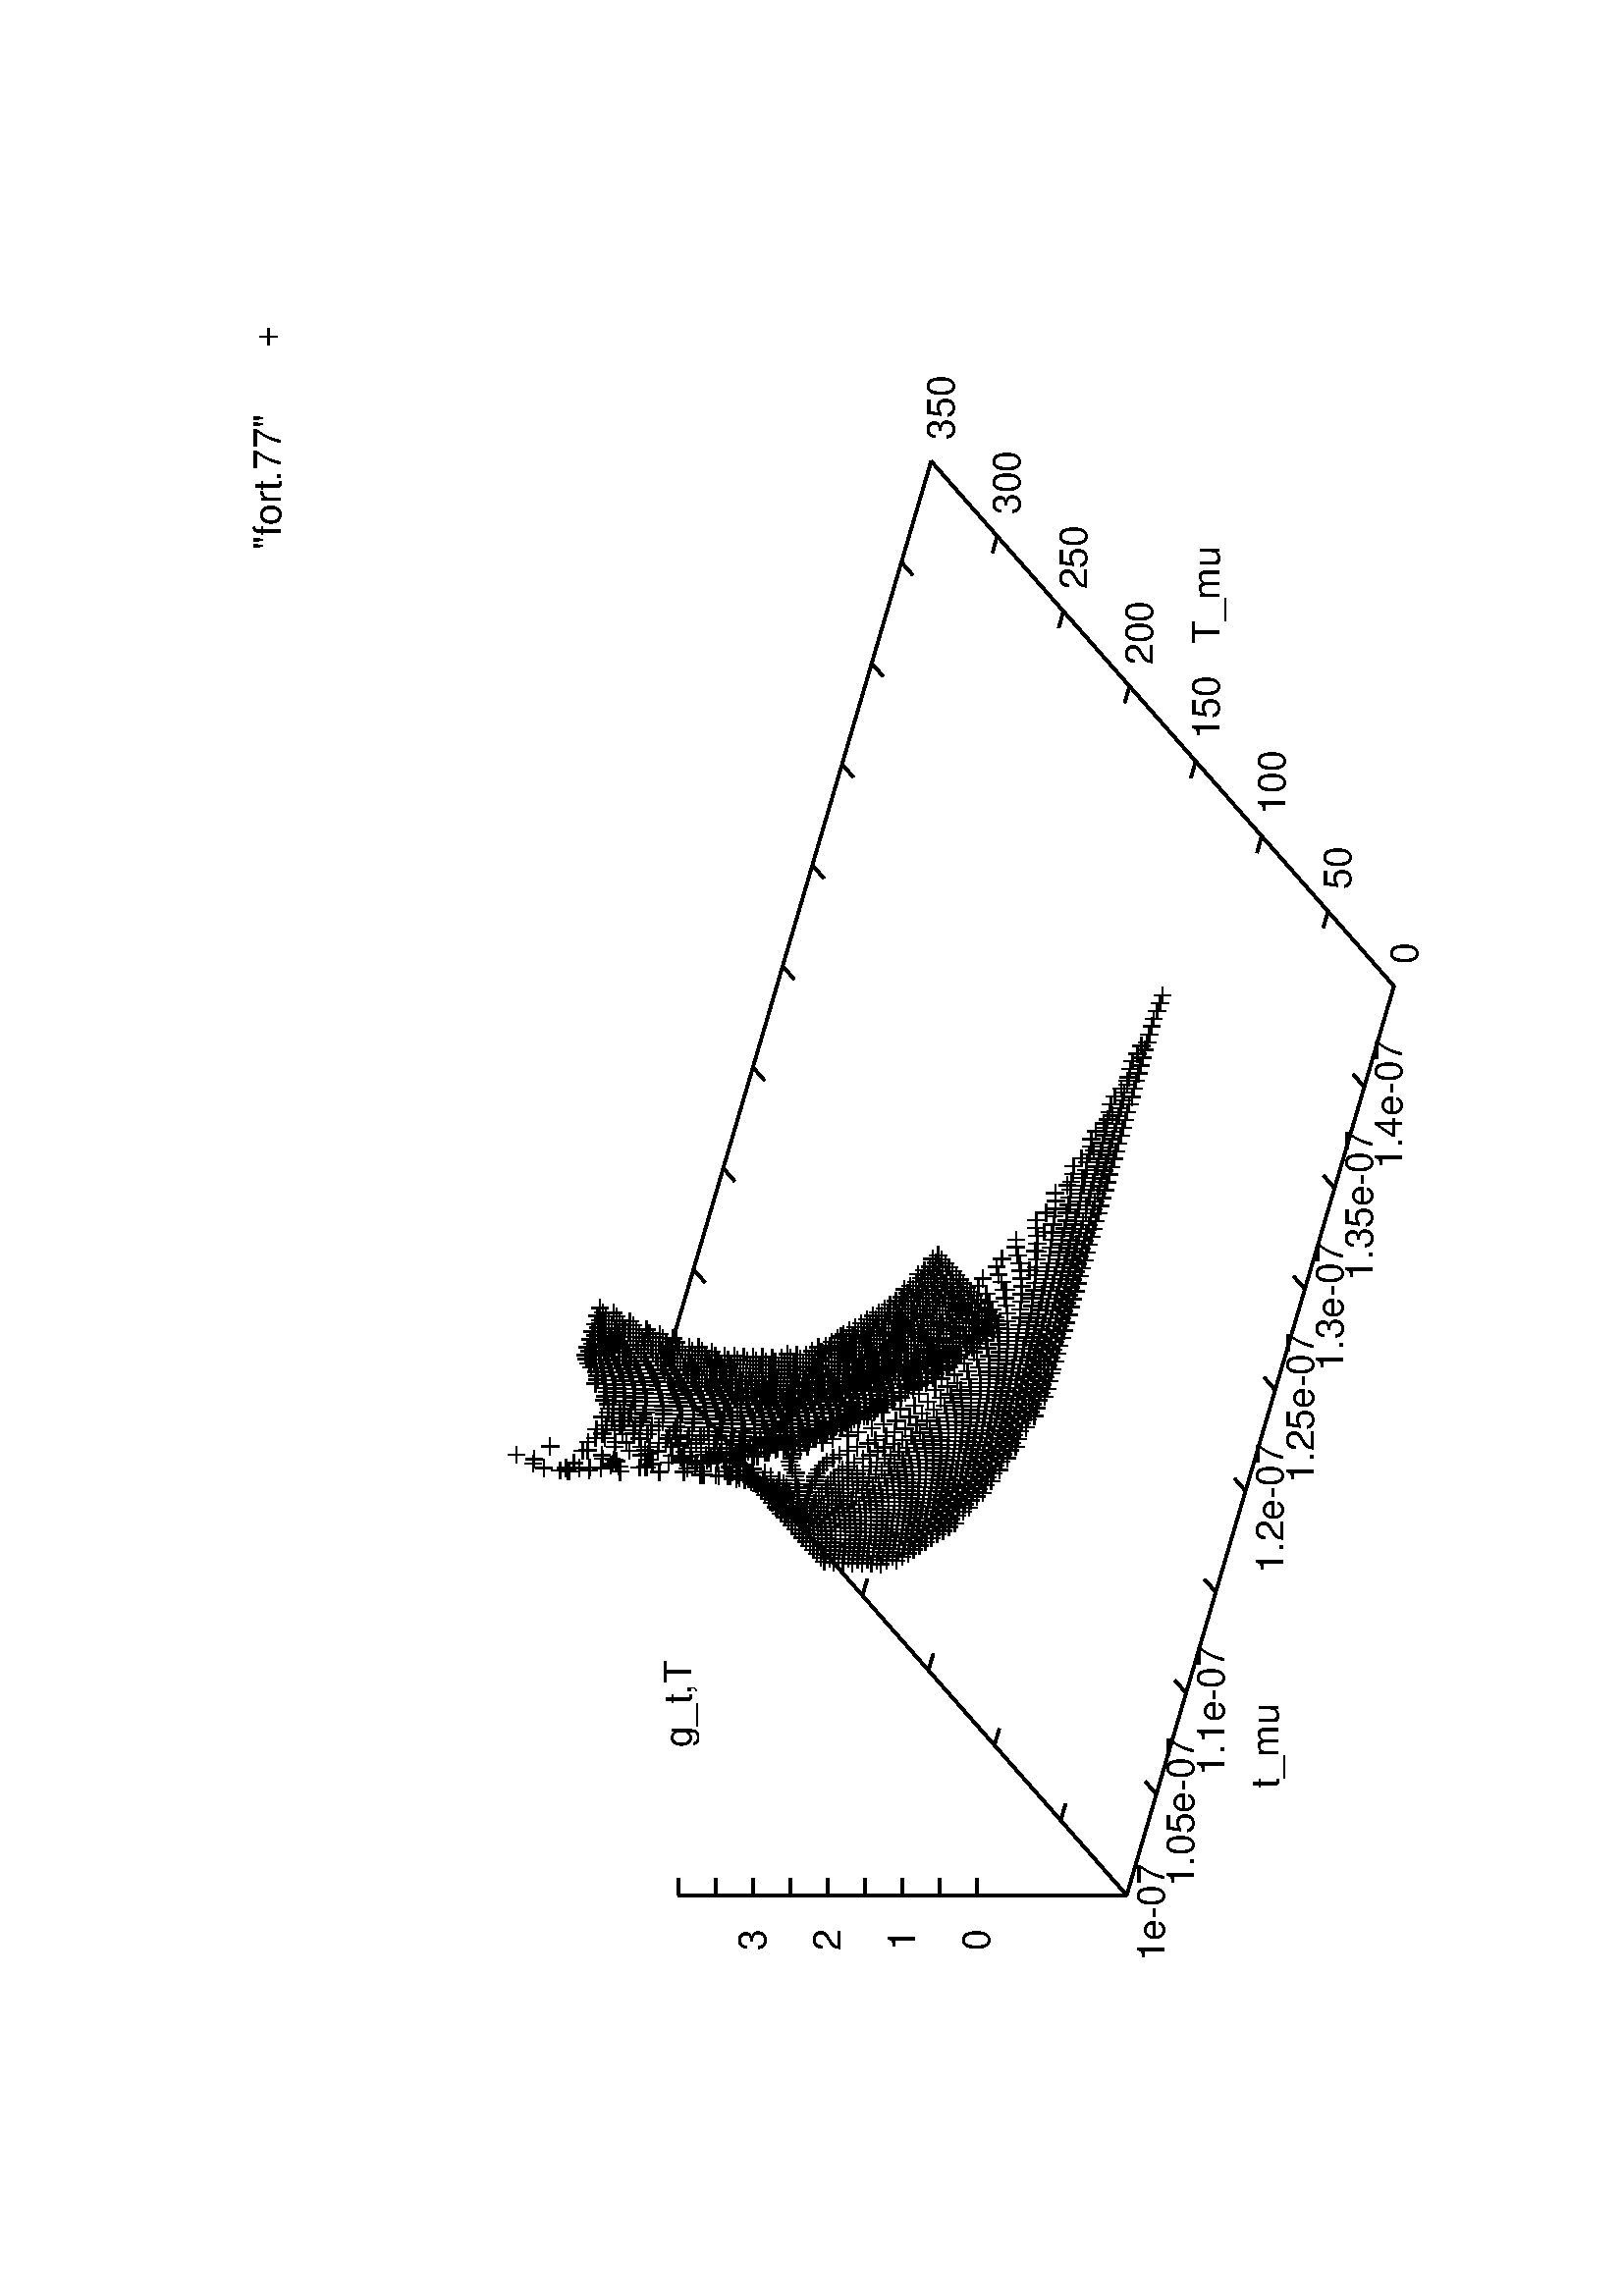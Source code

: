 %!PS-Adobe-2.0
%%DocumentFonts: (atend)
%%BoundingBox: 50 50 554 770
%%Orientation: Landscape
%%Pages: (atend)
%%EndComments
/gnudict 256 dict def
gnudict begin
/Color false def
/Solid false def
/gnulinewidth 5.000 def
/userlinewidth gnulinewidth def
/vshift -46 def
/dl {10 mul} def
/hpt_ 31.5 def
/vpt_ 31.5 def
/hpt hpt_ def
/vpt vpt_ def
/M {moveto} bind def
/L {lineto} bind def
/R {rmoveto} bind def
/V {rlineto} bind def
/vpt2 vpt 2 mul def
/hpt2 hpt 2 mul def
/Lshow { currentpoint stroke M
  0 vshift R show } def
/Rshow { currentpoint stroke M
  dup stringwidth pop neg vshift R show } def
/Cshow { currentpoint stroke M
  dup stringwidth pop -2 div vshift R show } def
/UP { dup vpt_ mul /vpt exch def hpt_ mul /hpt exch def
  /hpt2 hpt 2 mul def /vpt2 vpt 2 mul def } def
/DL { Color {setrgbcolor Solid {pop []} if 0 setdash }
 {pop pop pop Solid {pop []} if 0 setdash} ifelse } def
/BL { stroke userlinewidth 2 mul setlinewidth } def
/AL { stroke userlinewidth 2 div setlinewidth } def
/UL { dup gnulinewidth mul /userlinewidth exch def
      10 mul /udl exch def } def
/PL { stroke userlinewidth setlinewidth } def
/LTb { BL [] 0 0 0 DL } def
/LTa { AL [1 udl mul 2 udl mul] 0 setdash 0 0 0 setrgbcolor } def
/LT0 { PL [] 1 0 0 DL } def
/LT1 { PL [4 dl 2 dl] 0 1 0 DL } def
/LT2 { PL [2 dl 3 dl] 0 0 1 DL } def
/LT3 { PL [1 dl 1.5 dl] 1 0 1 DL } def
/LT4 { PL [5 dl 2 dl 1 dl 2 dl] 0 1 1 DL } def
/LT5 { PL [4 dl 3 dl 1 dl 3 dl] 1 1 0 DL } def
/LT6 { PL [2 dl 2 dl 2 dl 4 dl] 0 0 0 DL } def
/LT7 { PL [2 dl 2 dl 2 dl 2 dl 2 dl 4 dl] 1 0.3 0 DL } def
/LT8 { PL [2 dl 2 dl 2 dl 2 dl 2 dl 2 dl 2 dl 4 dl] 0.5 0.5 0.5 DL } def
/Pnt { stroke [] 0 setdash
   gsave 1 setlinecap M 0 0 V stroke grestore } def
/Dia { stroke [] 0 setdash 2 copy vpt add M
  hpt neg vpt neg V hpt vpt neg V
  hpt vpt V hpt neg vpt V closepath stroke
  Pnt } def
/Pls { stroke [] 0 setdash vpt sub M 0 vpt2 V
  currentpoint stroke M
  hpt neg vpt neg R hpt2 0 V stroke
  } def
/Box { stroke [] 0 setdash 2 copy exch hpt sub exch vpt add M
  0 vpt2 neg V hpt2 0 V 0 vpt2 V
  hpt2 neg 0 V closepath stroke
  Pnt } def
/Crs { stroke [] 0 setdash exch hpt sub exch vpt add M
  hpt2 vpt2 neg V currentpoint stroke M
  hpt2 neg 0 R hpt2 vpt2 V stroke } def
/TriU { stroke [] 0 setdash 2 copy vpt 1.12 mul add M
  hpt neg vpt -1.62 mul V
  hpt 2 mul 0 V
  hpt neg vpt 1.62 mul V closepath stroke
  Pnt  } def
/Star { 2 copy Pls Crs } def
/BoxF { stroke [] 0 setdash exch hpt sub exch vpt add M
  0 vpt2 neg V  hpt2 0 V  0 vpt2 V
  hpt2 neg 0 V  closepath fill } def
/TriUF { stroke [] 0 setdash vpt 1.12 mul add M
  hpt neg vpt -1.62 mul V
  hpt 2 mul 0 V
  hpt neg vpt 1.62 mul V closepath fill } def
/TriD { stroke [] 0 setdash 2 copy vpt 1.12 mul sub M
  hpt neg vpt 1.62 mul V
  hpt 2 mul 0 V
  hpt neg vpt -1.62 mul V closepath stroke
  Pnt  } def
/TriDF { stroke [] 0 setdash vpt 1.12 mul sub M
  hpt neg vpt 1.62 mul V
  hpt 2 mul 0 V
  hpt neg vpt -1.62 mul V closepath fill} def
/DiaF { stroke [] 0 setdash vpt add M
  hpt neg vpt neg V hpt vpt neg V
  hpt vpt V hpt neg vpt V closepath fill } def
/Pent { stroke [] 0 setdash 2 copy gsave
  translate 0 hpt M 4 {72 rotate 0 hpt L} repeat
  closepath stroke grestore Pnt } def
/PentF { stroke [] 0 setdash gsave
  translate 0 hpt M 4 {72 rotate 0 hpt L} repeat
  closepath fill grestore } def
/Circle { stroke [] 0 setdash 2 copy
  hpt 0 360 arc stroke Pnt } def
/CircleF { stroke [] 0 setdash hpt 0 360 arc fill } def
/C0 { BL [] 0 setdash 2 copy moveto vpt 90 450  arc } bind def
/C1 { BL [] 0 setdash 2 copy        moveto
       2 copy  vpt 0 90 arc closepath fill
               vpt 0 360 arc closepath } bind def
/C2 { BL [] 0 setdash 2 copy moveto
       2 copy  vpt 90 180 arc closepath fill
               vpt 0 360 arc closepath } bind def
/C3 { BL [] 0 setdash 2 copy moveto
       2 copy  vpt 0 180 arc closepath fill
               vpt 0 360 arc closepath } bind def
/C4 { BL [] 0 setdash 2 copy moveto
       2 copy  vpt 180 270 arc closepath fill
               vpt 0 360 arc closepath } bind def
/C5 { BL [] 0 setdash 2 copy moveto
       2 copy  vpt 0 90 arc
       2 copy moveto
       2 copy  vpt 180 270 arc closepath fill
               vpt 0 360 arc } bind def
/C6 { BL [] 0 setdash 2 copy moveto
      2 copy  vpt 90 270 arc closepath fill
              vpt 0 360 arc closepath } bind def
/C7 { BL [] 0 setdash 2 copy moveto
      2 copy  vpt 0 270 arc closepath fill
              vpt 0 360 arc closepath } bind def
/C8 { BL [] 0 setdash 2 copy moveto
      2 copy vpt 270 360 arc closepath fill
              vpt 0 360 arc closepath } bind def
/C9 { BL [] 0 setdash 2 copy moveto
      2 copy  vpt 270 450 arc closepath fill
              vpt 0 360 arc closepath } bind def
/C10 { BL [] 0 setdash 2 copy 2 copy moveto vpt 270 360 arc closepath fill
       2 copy moveto
       2 copy vpt 90 180 arc closepath fill
               vpt 0 360 arc closepath } bind def
/C11 { BL [] 0 setdash 2 copy moveto
       2 copy  vpt 0 180 arc closepath fill
       2 copy moveto
       2 copy  vpt 270 360 arc closepath fill
               vpt 0 360 arc closepath } bind def
/C12 { BL [] 0 setdash 2 copy moveto
       2 copy  vpt 180 360 arc closepath fill
               vpt 0 360 arc closepath } bind def
/C13 { BL [] 0 setdash  2 copy moveto
       2 copy  vpt 0 90 arc closepath fill
       2 copy moveto
       2 copy  vpt 180 360 arc closepath fill
               vpt 0 360 arc closepath } bind def
/C14 { BL [] 0 setdash 2 copy moveto
       2 copy  vpt 90 360 arc closepath fill
               vpt 0 360 arc } bind def
/C15 { BL [] 0 setdash 2 copy vpt 0 360 arc closepath fill
               vpt 0 360 arc closepath } bind def
/Rec   { newpath 4 2 roll moveto 1 index 0 rlineto 0 exch rlineto
       neg 0 rlineto closepath } bind def
/Square { dup Rec } bind def
/Bsquare { vpt sub exch vpt sub exch vpt2 Square } bind def
/S0 { BL [] 0 setdash 2 copy moveto 0 vpt rlineto BL Bsquare } bind def
/S1 { BL [] 0 setdash 2 copy vpt Square fill Bsquare } bind def
/S2 { BL [] 0 setdash 2 copy exch vpt sub exch vpt Square fill Bsquare } bind def
/S3 { BL [] 0 setdash 2 copy exch vpt sub exch vpt2 vpt Rec fill Bsquare } bind def
/S4 { BL [] 0 setdash 2 copy exch vpt sub exch vpt sub vpt Square fill Bsquare } bind def
/S5 { BL [] 0 setdash 2 copy 2 copy vpt Square fill
       exch vpt sub exch vpt sub vpt Square fill Bsquare } bind def
/S6 { BL [] 0 setdash 2 copy exch vpt sub exch vpt sub vpt vpt2 Rec fill Bsquare } bind def
/S7 { BL [] 0 setdash 2 copy exch vpt sub exch vpt sub vpt vpt2 Rec fill
       2 copy vpt Square fill
       Bsquare } bind def
/S8 { BL [] 0 setdash 2 copy vpt sub vpt Square fill Bsquare } bind def
/S9 { BL [] 0 setdash 2 copy vpt sub vpt vpt2 Rec fill Bsquare } bind def
/S10 { BL [] 0 setdash 2 copy vpt sub vpt Square fill 2 copy exch vpt sub exch vpt Square fill
       Bsquare } bind def
/S11 { BL [] 0 setdash 2 copy vpt sub vpt Square fill 2 copy exch vpt sub exch vpt2 vpt Rec fill
       Bsquare } bind def
/S12 { BL [] 0 setdash 2 copy exch vpt sub exch vpt sub vpt2 vpt Rec fill Bsquare } bind def
/S13 { BL [] 0 setdash 2 copy exch vpt sub exch vpt sub vpt2 vpt Rec fill
       2 copy vpt Square fill Bsquare } bind def
/S14 { BL [] 0 setdash 2 copy exch vpt sub exch vpt sub vpt2 vpt Rec fill
       2 copy exch vpt sub exch vpt Square fill Bsquare } bind def
/S15 { BL [] 0 setdash 2 copy Bsquare fill Bsquare } bind def
/D0 { gsave translate 45 rotate 0 0 S0 stroke grestore } bind def
/D1 { gsave translate 45 rotate 0 0 S1 stroke grestore } bind def
/D2 { gsave translate 45 rotate 0 0 S2 stroke grestore } bind def
/D3 { gsave translate 45 rotate 0 0 S3 stroke grestore } bind def
/D4 { gsave translate 45 rotate 0 0 S4 stroke grestore } bind def
/D5 { gsave translate 45 rotate 0 0 S5 stroke grestore } bind def
/D6 { gsave translate 45 rotate 0 0 S6 stroke grestore } bind def
/D7 { gsave translate 45 rotate 0 0 S7 stroke grestore } bind def
/D8 { gsave translate 45 rotate 0 0 S8 stroke grestore } bind def
/D9 { gsave translate 45 rotate 0 0 S9 stroke grestore } bind def
/D10 { gsave translate 45 rotate 0 0 S10 stroke grestore } bind def
/D11 { gsave translate 45 rotate 0 0 S11 stroke grestore } bind def
/D12 { gsave translate 45 rotate 0 0 S12 stroke grestore } bind def
/D13 { gsave translate 45 rotate 0 0 S13 stroke grestore } bind def
/D14 { gsave translate 45 rotate 0 0 S14 stroke grestore } bind def
/D15 { gsave translate 45 rotate 0 0 S15 stroke grestore } bind def
/DiaE { stroke [] 0 setdash vpt add M
  hpt neg vpt neg V hpt vpt neg V
  hpt vpt V hpt neg vpt V closepath stroke } def
/BoxE { stroke [] 0 setdash exch hpt sub exch vpt add M
  0 vpt2 neg V hpt2 0 V 0 vpt2 V
  hpt2 neg 0 V closepath stroke } def
/TriUE { stroke [] 0 setdash vpt 1.12 mul add M
  hpt neg vpt -1.62 mul V
  hpt 2 mul 0 V
  hpt neg vpt 1.62 mul V closepath stroke } def
/TriDE { stroke [] 0 setdash vpt 1.12 mul sub M
  hpt neg vpt 1.62 mul V
  hpt 2 mul 0 V
  hpt neg vpt -1.62 mul V closepath stroke } def
/PentE { stroke [] 0 setdash gsave
  translate 0 hpt M 4 {72 rotate 0 hpt L} repeat
  closepath stroke grestore } def
/CircE { stroke [] 0 setdash 
  hpt 0 360 arc stroke } def
/Opaque { gsave closepath 1 setgray fill grestore 0 setgray closepath } def
/DiaW { stroke [] 0 setdash vpt add M
  hpt neg vpt neg V hpt vpt neg V
  hpt vpt V hpt neg vpt V Opaque stroke } def
/BoxW { stroke [] 0 setdash exch hpt sub exch vpt add M
  0 vpt2 neg V hpt2 0 V 0 vpt2 V
  hpt2 neg 0 V Opaque stroke } def
/TriUW { stroke [] 0 setdash vpt 1.12 mul add M
  hpt neg vpt -1.62 mul V
  hpt 2 mul 0 V
  hpt neg vpt 1.62 mul V Opaque stroke } def
/TriDW { stroke [] 0 setdash vpt 1.12 mul sub M
  hpt neg vpt 1.62 mul V
  hpt 2 mul 0 V
  hpt neg vpt -1.62 mul V Opaque stroke } def
/PentW { stroke [] 0 setdash gsave
  translate 0 hpt M 4 {72 rotate 0 hpt L} repeat
  Opaque stroke grestore } def
/CircW { stroke [] 0 setdash 
  hpt 0 360 arc Opaque stroke } def
/BoxFill { gsave Rec 1 setgray fill grestore } def
end
%%EndProlog
%%Page: 1 1
gnudict begin
gsave
50 50 translate
0.100 0.100 scale
90 rotate
0 -5040 translate
0 setgray
newpath
(Helvetica) findfont 140 scalefont setfont
1.000 UL
LTb
1.000 UP
1.000 UL
LT0
6402 4556 M
("fort.77") Rshow
6685 4556 Pls
2798 1709 Pls
2827 1701 Pls
2856 1693 Pls
2884 1685 Pls
2898 1681 Pls
2927 1672 Pls
2956 1664 Pls
2984 1656 Pls
3013 1647 Pls
3041 1639 Pls
3070 1631 Pls
3098 1622 Pls
3127 1614 Pls
3156 1606 Pls
3184 1597 Pls
3213 1589 Pls
3241 1580 Pls
3270 1572 Pls
3298 1564 Pls
3327 1556 Pls
3356 1547 Pls
3384 1539 Pls
3413 1531 Pls
3441 1522 Pls
3470 1514 Pls
3498 1506 Pls
3527 1497 Pls
3556 1489 Pls
3584 1481 Pls
3613 1473 Pls
3641 1464 Pls
3670 1456 Pls
3698 1448 Pls
3727 1440 Pls
3756 1431 Pls
3784 1423 Pls
3813 1415 Pls
3841 1407 Pls
3870 1399 Pls
3898 1390 Pls
3927 1382 Pls
3956 1374 Pls
3984 1366 Pls
4013 1358 Pls
4041 1350 Pls
4070 1342 Pls
4098 1334 Pls
4127 1326 Pls
4156 1318 Pls
4184 1310 Pls
4213 1298 Pls
4241 1287 Pls
4270 1277 Pls
2728 1748 Pls
2756 1740 Pls
2785 1731 Pls
2813 1723 Pls
2842 1716 Pls
2870 1708 Pls
2899 1699 Pls
2913 1695 Pls
2942 1687 Pls
2970 1679 Pls
2999 1670 Pls
3028 1662 Pls
3056 1654 Pls
3085 1646 Pls
3113 1638 Pls
3142 1629 Pls
3170 1621 Pls
3199 1613 Pls
3228 1605 Pls
3256 1597 Pls
3285 1589 Pls
3313 1580 Pls
3342 1572 Pls
3370 1564 Pls
3399 1556 Pls
3428 1548 Pls
3456 1540 Pls
3485 1532 Pls
3513 1525 Pls
3542 1516 Pls
3570 1509 Pls
3599 1500 Pls
3628 1492 Pls
3656 1485 Pls
3685 1476 Pls
3713 1470 Pls
3742 1461 Pls
3770 1454 Pls
3799 1447 Pls
3828 1438 Pls
3856 1430 Pls
3885 1424 Pls
3913 1418 Pls
3942 1408 Pls
3970 1401 Pls
3999 1396 Pls
4028 1387 Pls
4056 1370 Pls
4085 1355 Pls
2685 1778 Pls
2714 1770 Pls
2742 1762 Pls
2771 1754 Pls
2800 1747 Pls
2828 1738 Pls
2857 1731 Pls
2885 1723 Pls
2914 1714 Pls
2928 1710 Pls
2957 1702 Pls
2985 1694 Pls
3014 1686 Pls
3042 1678 Pls
3071 1670 Pls
3100 1662 Pls
3128 1654 Pls
3157 1646 Pls
3185 1638 Pls
3214 1631 Pls
3242 1623 Pls
3271 1615 Pls
3300 1607 Pls
3328 1600 Pls
3357 1592 Pls
3385 1583 Pls
3414 1577 Pls
3442 1570 Pls
3471 1559 Pls
3500 1556 Pls
3528 1546 Pls
3557 1541 Pls
3585 1531 Pls
3614 1527 Pls
3642 1517 Pls
3671 1511 Pls
3700 1503 Pls
3728 1497 Pls
3757 1489 Pls
3785 1484 Pls
3814 1480 Pls
3842 1471 Pls
3871 1467 Pls
3900 1452 Pls
3928 1429 Pls
3957 1408 Pls
2614 1816 Pls
2643 1808 Pls
2672 1800 Pls
2700 1793 Pls
2729 1784 Pls
2757 1777 Pls
2786 1768 Pls
2814 1761 Pls
2843 1753 Pls
2872 1746 Pls
2900 1738 Pls
2929 1730 Pls
2943 1726 Pls
2972 1719 Pls
3000 1711 Pls
3029 1703 Pls
3057 1695 Pls
3086 1688 Pls
3114 1680 Pls
3143 1672 Pls
3172 1665 Pls
3200 1658 Pls
3229 1650 Pls
3257 1644 Pls
3286 1637 Pls
3315 1628 Pls
3343 1621 Pls
3372 1615 Pls
3400 1607 Pls
3429 1599 Pls
3457 1596 Pls
3486 1586 Pls
3515 1581 Pls
3543 1576 Pls
3572 1567 Pls
3600 1563 Pls
3629 1556 Pls
3657 1554 Pls
3686 1546 Pls
3715 1538 Pls
3743 1538 Pls
3772 1522 Pls
3800 1493 Pls
3829 1461 Pls
2572 1846 Pls
2601 1838 Pls
2629 1830 Pls
2658 1823 Pls
2687 1815 Pls
2715 1807 Pls
2744 1799 Pls
2772 1792 Pls
2801 1784 Pls
2829 1776 Pls
2858 1770 Pls
2887 1762 Pls
2915 1755 Pls
2944 1747 Pls
2958 1744 Pls
2987 1737 Pls
3015 1729 Pls
3044 1721 Pls
3072 1715 Pls
3101 1707 Pls
3129 1701 Pls
3158 1695 Pls
3187 1689 Pls
3215 1679 Pls
3244 1674 Pls
3272 1667 Pls
3301 1659 Pls
3329 1655 Pls
3358 1649 Pls
3387 1644 Pls
3415 1638 Pls
3444 1630 Pls
3472 1629 Pls
3501 1624 Pls
3529 1617 Pls
3558 1614 Pls
3587 1612 Pls
3615 1606 Pls
3644 1603 Pls
3672 1575 Pls
3701 1530 Pls
2530 1876 Pls
2559 1868 Pls
2587 1860 Pls
2616 1853 Pls
2644 1846 Pls
2673 1838 Pls
2701 1830 Pls
2730 1822 Pls
2759 1815 Pls
2787 1808 Pls
2816 1801 Pls
2844 1794 Pls
2873 1787 Pls
2901 1779 Pls
2930 1773 Pls
2959 1765 Pls
2973 1763 Pls
3001 1756 Pls
3030 1749 Pls
3059 1742 Pls
3087 1734 Pls
3116 1731 Pls
3144 1722 Pls
3173 1718 Pls
3201 1711 Pls
3230 1706 Pls
3259 1700 Pls
3287 1695 Pls
3316 1692 Pls
3344 1688 Pls
3373 1684 Pls
3401 1682 Pls
3430 1677 Pls
3459 1674 Pls
3487 1669 Pls
3516 1669 Pls
3544 1671 Pls
3573 1626 Pls
3601 1571 Pls
2488 1906 Pls
2516 1898 Pls
2545 1890 Pls
2573 1882 Pls
2602 1875 Pls
2631 1868 Pls
2659 1860 Pls
2688 1853 Pls
2716 1846 Pls
2745 1838 Pls
2773 1831 Pls
2802 1825 Pls
2831 1818 Pls
2859 1812 Pls
2888 1805 Pls
2916 1799 Pls
2945 1793 Pls
2973 1787 Pls
2988 1785 Pls
3016 1778 Pls
3045 1773 Pls
3073 1767 Pls
3102 1761 Pls
3131 1757 Pls
3159 1754 Pls
3188 1749 Pls
3216 1746 Pls
3245 1744 Pls
3273 1740 Pls
3302 1739 Pls
3331 1737 Pls
3359 1737 Pls
3388 1736 Pls
3416 1740 Pls
3445 1740 Pls
3473 1704 Pls
3502 1617 Pls
2445 1936 Pls
2474 1928 Pls
2503 1920 Pls
2531 1913 Pls
2560 1906 Pls
2588 1898 Pls
2617 1890 Pls
2645 1883 Pls
2674 1876 Pls
2703 1869 Pls
2731 1862 Pls
2760 1856 Pls
2788 1850 Pls
2817 1843 Pls
2845 1837 Pls
2874 1832 Pls
2903 1827 Pls
2931 1821 Pls
2960 1816 Pls
2988 1812 Pls
3003 1812 Pls
3031 1807 Pls
3060 1803 Pls
3088 1800 Pls
3117 1799 Pls
3146 1796 Pls
3174 1794 Pls
3203 1793 Pls
3231 1795 Pls
3260 1798 Pls
3288 1801 Pls
3317 1808 Pls
3346 1815 Pls
3374 1814 Pls
3403 1711 Pls
2432 1958 Pls
2460 1950 Pls
2489 1942 Pls
2518 1936 Pls
2546 1928 Pls
2575 1921 Pls
2603 1914 Pls
2632 1906 Pls
2660 1900 Pls
2689 1893 Pls
2718 1887 Pls
2746 1881 Pls
2775 1875 Pls
2803 1870 Pls
2832 1865 Pls
2860 1859 Pls
2889 1855 Pls
2918 1851 Pls
2946 1848 Pls
2975 1846 Pls
3003 1843 Pls
3018 1847 Pls
3046 1845 Pls
3075 1847 Pls
3103 1846 Pls
3132 1850 Pls
3160 1855 Pls
3189 1859 Pls
3218 1867 Pls
3246 1878 Pls
3275 1886 Pls
3303 1866 Pls
3332 1745 Pls
2390 1987 Pls
2418 1980 Pls
2447 1972 Pls
2475 1965 Pls
2504 1958 Pls
2532 1950 Pls
2561 1944 Pls
2590 1937 Pls
2618 1930 Pls
2647 1923 Pls
2675 1917 Pls
2704 1910 Pls
2732 1905 Pls
2761 1899 Pls
2790 1894 Pls
2818 1890 Pls
2847 1885 Pls
2875 1880 Pls
2904 1879 Pls
2932 1878 Pls
2961 1876 Pls
2990 1878 Pls
3018 1876 Pls
3032 1883 Pls
3061 1887 Pls
3090 1892 Pls
3118 1902 Pls
3147 1913 Pls
3175 1924 Pls
3204 1953 Pls
3232 1936 Pls
3261 1765 Pls
2376 2009 Pls
2404 2002 Pls
2433 1995 Pls
2462 1988 Pls
2490 1980 Pls
2519 1973 Pls
2547 1967 Pls
2576 1960 Pls
2604 1954 Pls
2633 1947 Pls
2662 1941 Pls
2690 1936 Pls
2719 1931 Pls
2747 1927 Pls
2776 1922 Pls
2804 1917 Pls
2833 1915 Pls
2862 1913 Pls
2890 1913 Pls
2919 1913 Pls
2947 1914 Pls
2976 1920 Pls
3004 1926 Pls
3033 1936 Pls
3047 1952 Pls
3076 1971 Pls
3104 1994 Pls
3133 2026 Pls
3162 2047 Pls
3190 1852 Pls
2334 2039 Pls
2362 2031 Pls
2391 2024 Pls
2419 2017 Pls
2448 2010 Pls
2476 2003 Pls
2505 1997 Pls
2534 1990 Pls
2562 1984 Pls
2591 1978 Pls
2619 1972 Pls
2648 1967 Pls
2676 1962 Pls
2705 1958 Pls
2734 1953 Pls
2762 1950 Pls
2791 1947 Pls
2819 1945 Pls
2848 1946 Pls
2876 1948 Pls
2905 1951 Pls
2934 1958 Pls
2962 1969 Pls
2991 1982 Pls
3019 2007 Pls
3048 2037 Pls
3062 2089 Pls
3091 2155 Pls
3119 2021 Pls
2320 2060 Pls
2349 2053 Pls
2377 2046 Pls
2406 2039 Pls
2434 2032 Pls
2463 2026 Pls
2491 2020 Pls
2520 2014 Pls
2549 2008 Pls
2577 2003 Pls
2606 1997 Pls
2634 1992 Pls
2663 1988 Pls
2691 1984 Pls
2720 1981 Pls
2749 1980 Pls
2777 1979 Pls
2806 1980 Pls
2834 1981 Pls
2863 1986 Pls
2891 1992 Pls
2920 2005 Pls
2949 2023 Pls
2977 2048 Pls
3006 2096 Pls
3034 2172 Pls
3063 2320 Pls
3077 1913 Pls
2306 2082 Pls
2335 2075 Pls
2363 2068 Pls
2392 2061 Pls
2421 2055 Pls
2449 2049 Pls
2478 2043 Pls
2506 2037 Pls
2535 2032 Pls
2563 2027 Pls
2592 2022 Pls
2621 2018 Pls
2649 2014 Pls
2678 2012 Pls
2706 2010 Pls
2735 2010 Pls
2763 2011 Pls
2792 2015 Pls
2821 2018 Pls
2849 2029 Pls
2878 2041 Pls
2906 2060 Pls
2935 2092 Pls
2963 2140 Pls
2992 2244 Pls
3021 2457 Pls
3049 1880 Pls
2293 2104 Pls
2321 2097 Pls
2350 2090 Pls
2378 2083 Pls
2407 2078 Pls
2435 2071 Pls
2464 2064 Pls
2493 2059 Pls
2521 2054 Pls
2550 2049 Pls
2578 2045 Pls
2607 2041 Pls
2635 2038 Pls
2664 2037 Pls
2693 2035 Pls
2721 2036 Pls
2750 2040 Pls
2778 2045 Pls
2807 2053 Pls
2835 2067 Pls
2864 2088 Pls
2893 2122 Pls
2921 2177 Pls
2950 2297 Pls
2978 2499 Pls
3007 1959 Pls
3035 1898 Pls
3064 1878 Pls
2279 2125 Pls
2307 2119 Pls
2336 2112 Pls
2365 2107 Pls
2393 2100 Pls
2422 2093 Pls
2450 2087 Pls
2479 2082 Pls
2507 2078 Pls
2536 2073 Pls
2565 2069 Pls
2593 2066 Pls
2622 2064 Pls
2650 2063 Pls
2679 2063 Pls
2707 2066 Pls
2736 2070 Pls
2765 2077 Pls
2793 2091 Pls
2822 2111 Pls
2850 2145 Pls
2879 2196 Pls
2908 2317 Pls
2936 2532 Pls
2965 2059 Pls
2993 1959 Pls
3022 1923 Pls
3050 1904 Pls
3079 1890 Pls
2265 2147 Pls
2294 2141 Pls
2322 2134 Pls
2351 2127 Pls
2380 2121 Pls
2408 2115 Pls
2437 2110 Pls
2465 2105 Pls
2494 2100 Pls
2522 2097 Pls
2551 2093 Pls
2580 2090 Pls
2608 2090 Pls
2637 2090 Pls
2665 2093 Pls
2694 2097 Pls
2722 2105 Pls
2751 2117 Pls
2780 2138 Pls
2808 2170 Pls
2837 2220 Pls
2865 2322 Pls
2894 2647 Pls
2922 2167 Pls
2951 2028 Pls
2980 1975 Pls
3008 1948 Pls
3037 1929 Pls
3065 1915 Pls
3094 1903 Pls
2252 2169 Pls
2280 2162 Pls
2309 2155 Pls
2337 2149 Pls
2366 2144 Pls
2394 2138 Pls
2423 2133 Pls
2452 2128 Pls
2480 2124 Pls
2509 2121 Pls
2537 2118 Pls
2566 2116 Pls
2594 2118 Pls
2623 2118 Pls
2652 2123 Pls
2680 2131 Pls
2709 2142 Pls
2737 2160 Pls
2766 2187 Pls
2794 2235 Pls
2823 2320 Pls
2852 2640 Pls
2880 2300 Pls
2909 2104 Pls
2937 2033 Pls
2966 1996 Pls
2994 1970 Pls
3023 1953 Pls
3052 1939 Pls
3080 1927 Pls
3109 1916 Pls
2238 2190 Pls
2266 2184 Pls
2295 2178 Pls
2324 2172 Pls
2352 2167 Pls
2381 2161 Pls
2409 2156 Pls
2438 2152 Pls
2466 2149 Pls
2495 2146 Pls
2524 2145 Pls
2552 2144 Pls
2581 2146 Pls
2609 2148 Pls
2638 2154 Pls
2666 2166 Pls
2695 2180 Pls
2724 2204 Pls
2752 2239 Pls
2781 2312 Pls
2809 2468 Pls
2838 2610 Pls
2866 2195 Pls
2895 2100 Pls
2924 2049 Pls
2952 2017 Pls
2981 1995 Pls
3009 1977 Pls
3038 1963 Pls
3066 1951 Pls
3095 1940 Pls
3124 1929 Pls
2224 2211 Pls
2253 2205 Pls
2281 2199 Pls
2310 2194 Pls
2338 2189 Pls
2367 2183 Pls
2396 2179 Pls
2424 2175 Pls
2453 2172 Pls
2481 2170 Pls
2510 2169 Pls
2538 2169 Pls
2567 2172 Pls
2596 2177 Pls
2624 2186 Pls
2653 2198 Pls
2681 2220 Pls
2710 2255 Pls
2739 2307 Pls
2767 2416 Pls
2796 2821 Pls
2824 2318 Pls
2853 2174 Pls
2881 2110 Pls
2910 2069 Pls
2939 2039 Pls
2967 2019 Pls
2996 2001 Pls
3024 1987 Pls
3053 1974 Pls
3081 1963 Pls
3110 1952 Pls
3139 1943 Pls
2211 2232 Pls
2239 2226 Pls
2268 2220 Pls
2296 2215 Pls
2325 2210 Pls
2353 2205 Pls
2382 2201 Pls
2411 2198 Pls
2439 2195 Pls
2468 2193 Pls
2496 2194 Pls
2525 2195 Pls
2553 2199 Pls
2582 2206 Pls
2611 2215 Pls
2639 2232 Pls
2668 2260 Pls
2696 2301 Pls
2725 2372 Pls
2753 2555 Pls
2782 2634 Pls
2811 2270 Pls
2839 2171 Pls
2868 2120 Pls
2896 2084 Pls
2925 2058 Pls
2953 2039 Pls
2982 2023 Pls
3011 2008 Pls
3039 1997 Pls
3068 1986 Pls
3096 1975 Pls
3125 1965 Pls
3153 1956 Pls
2197 2254 Pls
2225 2247 Pls
2254 2242 Pls
2283 2236 Pls
2311 2232 Pls
2340 2227 Pls
2368 2223 Pls
2397 2220 Pls
2425 2218 Pls
2454 2216 Pls
2483 2216 Pls
2511 2219 Pls
2540 2222 Pls
2568 2230 Pls
2597 2244 Pls
2625 2262 Pls
2654 2291 Pls
2683 2344 Pls
2711 2445 Pls
2740 2836 Pls
2768 2441 Pls
2797 2267 Pls
2825 2191 Pls
2854 2144 Pls
2883 2110 Pls
2911 2084 Pls
2940 2064 Pls
2968 2049 Pls
2997 2034 Pls
3025 2021 Pls
3054 2009 Pls
3083 1998 Pls
3111 1988 Pls
3140 1978 Pls
3168 1969 Pls
2212 2268 Pls
2240 2263 Pls
2269 2258 Pls
2297 2253 Pls
2326 2249 Pls
2355 2245 Pls
2383 2243 Pls
2412 2241 Pls
2440 2240 Pls
2469 2241 Pls
2497 2244 Pls
2526 2250 Pls
2555 2260 Pls
2583 2274 Pls
2612 2298 Pls
2640 2331 Pls
2669 2393 Pls
2697 2537 Pls
2726 2885 Pls
2755 2416 Pls
2783 2285 Pls
2812 2220 Pls
2840 2170 Pls
2869 2137 Pls
2897 2111 Pls
2926 2093 Pls
2955 2075 Pls
2983 2059 Pls
3012 2046 Pls
3040 2034 Pls
3069 2022 Pls
3097 2011 Pls
3126 2001 Pls
3155 1991 Pls
3183 1982 Pls
2198 2289 Pls
2227 2283 Pls
2255 2278 Pls
2284 2274 Pls
2312 2270 Pls
2341 2267 Pls
2369 2264 Pls
2398 2261 Pls
2427 2261 Pls
2455 2263 Pls
2484 2266 Pls
2512 2271 Pls
2541 2280 Pls
2570 2296 Pls
2598 2321 Pls
2627 2358 Pls
2655 2431 Pls
2684 2654 Pls
2712 2744 Pls
2741 2402 Pls
2770 2295 Pls
2798 2239 Pls
2827 2191 Pls
2855 2161 Pls
2884 2137 Pls
2912 2116 Pls
2941 2098 Pls
2970 2082 Pls
2998 2069 Pls
3027 2056 Pls
3055 2045 Pls
3084 2034 Pls
3112 2024 Pls
3141 2014 Pls
3170 2004 Pls
3198 1995 Pls
2184 2310 Pls
2213 2304 Pls
2242 2299 Pls
2270 2295 Pls
2299 2291 Pls
2327 2287 Pls
2356 2285 Pls
2384 2283 Pls
2413 2283 Pls
2442 2285 Pls
2470 2288 Pls
2499 2296 Pls
2527 2308 Pls
2556 2325 Pls
2584 2351 Pls
2613 2397 Pls
2642 2488 Pls
2670 2821 Pls
2699 2609 Pls
2727 2411 Pls
2756 2321 Pls
2784 2260 Pls
2813 2220 Pls
2842 2188 Pls
2870 2163 Pls
2899 2141 Pls
2927 2123 Pls
2956 2108 Pls
2984 2094 Pls
3013 2081 Pls
3042 2069 Pls
3070 2057 Pls
3099 2047 Pls
3127 2037 Pls
3156 2027 Pls
3184 2017 Pls
3213 2008 Pls
2199 2325 Pls
2228 2319 Pls
2256 2315 Pls
2285 2311 Pls
2314 2308 Pls
2342 2305 Pls
2371 2303 Pls
2399 2304 Pls
2428 2306 Pls
2456 2310 Pls
2485 2317 Pls
2514 2329 Pls
2542 2349 Pls
2571 2376 Pls
2599 2431 Pls
2628 2525 Pls
2656 2971 Pls
2685 2599 Pls
2714 2424 Pls
2742 2337 Pls
2771 2285 Pls
2799 2239 Pls
2828 2211 Pls
2856 2186 Pls
2885 2164 Pls
2914 2148 Pls
2942 2131 Pls
2971 2118 Pls
2999 2105 Pls
3028 2093 Pls
3056 2081 Pls
3085 2070 Pls
3114 2060 Pls
3142 2050 Pls
3171 2040 Pls
3199 2031 Pls
3228 2021 Pls
2186 2345 Pls
2214 2340 Pls
2243 2336 Pls
2271 2331 Pls
2300 2329 Pls
2328 2326 Pls
2357 2325 Pls
2386 2326 Pls
2414 2328 Pls
2443 2332 Pls
2471 2340 Pls
2500 2354 Pls
2528 2375 Pls
2557 2408 Pls
2586 2463 Pls
2614 2579 Pls
2643 3062 Pls
2671 2596 Pls
2700 2439 Pls
2728 2360 Pls
2757 2300 Pls
2786 2270 Pls
2814 2236 Pls
2843 2212 Pls
2871 2190 Pls
2900 2174 Pls
2928 2156 Pls
2957 2142 Pls
2986 2129 Pls
3014 2116 Pls
3043 2104 Pls
3071 2093 Pls
3100 2083 Pls
3128 2073 Pls
3157 2062 Pls
3186 2053 Pls
3214 2044 Pls
3243 2034 Pls
2200 2360 Pls
2229 2356 Pls
2258 2353 Pls
2286 2349 Pls
2315 2347 Pls
2343 2346 Pls
2372 2346 Pls
2401 2348 Pls
2429 2352 Pls
2458 2361 Pls
2486 2376 Pls
2515 2397 Pls
2543 2431 Pls
2572 2486 Pls
2601 2607 Pls
2629 3100 Pls
2658 2631 Pls
2686 2476 Pls
2715 2393 Pls
2743 2334 Pls
2772 2298 Pls
2801 2264 Pls
2829 2240 Pls
2858 2218 Pls
2886 2198 Pls
2915 2182 Pls
2943 2166 Pls
2972 2152 Pls
3001 2140 Pls
3029 2127 Pls
3058 2116 Pls
3086 2105 Pls
3115 2095 Pls
3143 2085 Pls
3172 2075 Pls
3201 2066 Pls
3229 2056 Pls
3258 2047 Pls
2187 2380 Pls
2215 2376 Pls
2244 2372 Pls
2273 2369 Pls
2301 2367 Pls
2330 2365 Pls
2358 2366 Pls
2387 2367 Pls
2415 2373 Pls
2444 2380 Pls
2473 2395 Pls
2501 2416 Pls
2530 2452 Pls
2558 2509 Pls
2587 2631 Pls
2615 3189 Pls
2644 2663 Pls
2673 2507 Pls
2701 2418 Pls
2730 2362 Pls
2758 2325 Pls
2787 2294 Pls
2815 2265 Pls
2844 2242 Pls
2873 2223 Pls
2901 2205 Pls
2930 2190 Pls
2958 2176 Pls
2987 2163 Pls
3015 2151 Pls
3044 2139 Pls
3073 2128 Pls
3101 2118 Pls
3130 2108 Pls
3158 2097 Pls
3187 2088 Pls
3215 2079 Pls
3244 2069 Pls
3273 2061 Pls
2202 2395 Pls
2230 2392 Pls
2259 2388 Pls
2287 2386 Pls
2316 2384 Pls
2345 2384 Pls
2373 2387 Pls
2402 2391 Pls
2430 2400 Pls
2459 2412 Pls
2487 2431 Pls
2516 2465 Pls
2545 2522 Pls
2573 2638 Pls
2602 3174 Pls
2630 2702 Pls
2659 2534 Pls
2687 2453 Pls
2716 2391 Pls
2745 2349 Pls
2773 2316 Pls
2802 2290 Pls
2830 2267 Pls
2859 2247 Pls
2887 2231 Pls
2916 2215 Pls
2945 2200 Pls
2973 2187 Pls
3002 2175 Pls
3030 2162 Pls
3059 2152 Pls
3087 2141 Pls
3116 2131 Pls
3145 2120 Pls
3173 2111 Pls
3202 2101 Pls
3230 2092 Pls
3259 2083 Pls
3287 2074 Pls
2188 2415 Pls
2217 2411 Pls
2245 2408 Pls
2274 2405 Pls
2302 2403 Pls
2331 2404 Pls
2359 2406 Pls
2388 2409 Pls
2417 2417 Pls
2445 2429 Pls
2474 2449 Pls
2502 2482 Pls
2531 2536 Pls
2559 2646 Pls
2588 3165 Pls
2617 2764 Pls
2645 2580 Pls
2674 2492 Pls
2702 2433 Pls
2731 2386 Pls
2759 2350 Pls
2788 2322 Pls
2817 2298 Pls
2845 2276 Pls
2874 2257 Pls
2902 2240 Pls
2931 2225 Pls
2959 2212 Pls
2988 2199 Pls
3017 2187 Pls
3045 2175 Pls
3074 2164 Pls
3102 2153 Pls
3131 2143 Pls
3159 2134 Pls
3188 2124 Pls
3217 2115 Pls
3245 2105 Pls
3274 2096 Pls
3302 2087 Pls
2203 2430 Pls
2231 2427 Pls
2260 2424 Pls
2289 2423 Pls
2317 2422 Pls
2346 2424 Pls
2374 2427 Pls
2403 2434 Pls
2432 2448 Pls
2460 2464 Pls
2489 2494 Pls
2517 2544 Pls
2546 2640 Pls
2574 3045 Pls
2603 2807 Pls
2632 2611 Pls
2660 2514 Pls
2689 2453 Pls
2717 2407 Pls
2746 2372 Pls
2774 2342 Pls
2803 2319 Pls
2832 2299 Pls
2860 2281 Pls
2889 2265 Pls
2917 2250 Pls
2946 2236 Pls
2974 2223 Pls
3003 2210 Pls
3032 2198 Pls
3060 2188 Pls
3089 2177 Pls
3117 2166 Pls
3146 2156 Pls
3174 2146 Pls
3203 2137 Pls
3232 2128 Pls
3260 2118 Pls
3289 2109 Pls
3317 2100 Pls
2189 2449 Pls
2218 2446 Pls
2246 2442 Pls
2275 2441 Pls
2304 2440 Pls
2332 2442 Pls
2361 2445 Pls
2389 2450 Pls
2418 2460 Pls
2446 2476 Pls
2475 2506 Pls
2504 2550 Pls
2532 2634 Pls
2561 2910 Pls
2589 2897 Pls
2618 2661 Pls
2646 2554 Pls
2675 2486 Pls
2704 2440 Pls
2732 2401 Pls
2761 2371 Pls
2789 2346 Pls
2818 2324 Pls
2846 2303 Pls
2875 2287 Pls
2904 2271 Pls
2932 2257 Pls
2961 2244 Pls
2989 2231 Pls
3018 2220 Pls
3046 2208 Pls
3075 2197 Pls
3104 2187 Pls
3132 2177 Pls
3161 2168 Pls
3189 2158 Pls
3218 2148 Pls
3246 2139 Pls
3275 2130 Pls
3304 2121 Pls
2204 2465 Pls
2233 2461 Pls
2261 2459 Pls
2290 2458 Pls
2318 2459 Pls
2347 2461 Pls
2376 2466 Pls
2404 2475 Pls
2433 2489 Pls
2461 2513 Pls
2490 2552 Pls
2518 2623 Pls
2547 2811 Pls
2576 3040 Pls
2604 2696 Pls
2633 2582 Pls
2661 2511 Pls
2690 2457 Pls
2718 2423 Pls
2747 2391 Pls
2776 2367 Pls
2804 2343 Pls
2833 2325 Pls
2861 2309 Pls
2890 2294 Pls
2918 2279 Pls
2947 2265 Pls
2976 2253 Pls
3004 2241 Pls
3033 2230 Pls
3061 2219 Pls
3090 2209 Pls
3118 2198 Pls
3147 2188 Pls
3176 2179 Pls
3204 2170 Pls
3233 2161 Pls
3261 2151 Pls
2190 2484 Pls
2219 2480 Pls
2248 2478 Pls
2276 2476 Pls
2305 2476 Pls
2333 2478 Pls
2362 2482 Pls
2390 2490 Pls
2419 2504 Pls
2448 2526 Pls
2476 2563 Pls
2505 2625 Pls
2533 2778 Pls
2562 3281 Pls
2590 2760 Pls
2619 2626 Pls
2648 2549 Pls
2676 2494 Pls
2705 2450 Pls
2733 2419 Pls
2762 2392 Pls
2790 2369 Pls
2819 2349 Pls
2848 2330 Pls
2876 2315 Pls
2905 2300 Pls
2933 2287 Pls
2962 2274 Pls
2990 2262 Pls
3019 2251 Pls
3048 2240 Pls
3076 2230 Pls
3105 2220 Pls
3133 2210 Pls
3162 2200 Pls
3191 2191 Pls
3219 2182 Pls
3248 2173 Pls
2205 2499 Pls
2234 2496 Pls
2263 2494 Pls
2291 2493 Pls
2320 2495 Pls
2348 2499 Pls
2377 2507 Pls
2405 2519 Pls
2434 2538 Pls
2463 2569 Pls
2491 2623 Pls
2520 2736 Pls
2548 3301 Pls
2577 2832 Pls
2605 2667 Pls
2634 2575 Pls
2663 2515 Pls
2691 2473 Pls
2720 2440 Pls
2748 2414 Pls
2777 2390 Pls
2805 2369 Pls
2834 2352 Pls
2863 2337 Pls
2891 2322 Pls
2920 2308 Pls
2948 2296 Pls
2977 2284 Pls
3005 2273 Pls
3034 2262 Pls
3063 2252 Pls
3091 2241 Pls
3120 2231 Pls
3148 2222 Pls
3177 2212 Pls
3205 2203 Pls
2192 2518 Pls
2220 2514 Pls
2249 2512 Pls
2277 2511 Pls
2306 2513 Pls
2335 2515 Pls
2363 2520 Pls
2392 2531 Pls
2420 2549 Pls
2449 2576 Pls
2477 2622 Pls
2506 2713 Pls
2535 3019 Pls
2563 2948 Pls
2592 2728 Pls
2620 2623 Pls
2649 2557 Pls
2677 2507 Pls
2706 2471 Pls
2735 2441 Pls
2763 2417 Pls
2792 2397 Pls
2820 2376 Pls
2849 2360 Pls
2877 2344 Pls
2906 2330 Pls
2935 2317 Pls
2963 2305 Pls
2992 2294 Pls
3020 2283 Pls
3049 2272 Pls
3077 2262 Pls
3106 2252 Pls
3135 2243 Pls
3163 2233 Pls
3192 2224 Pls
2207 2531 Pls
2235 2528 Pls
2264 2526 Pls
2292 2527 Pls
2321 2528 Pls
2349 2533 Pls
2378 2542 Pls
2407 2555 Pls
2435 2578 Pls
2464 2615 Pls
2492 2683 Pls
2521 2854 Pls
2549 3168 Pls
2578 2775 Pls
2607 2652 Pls
2635 2581 Pls
2664 2529 Pls
2692 2492 Pls
2721 2460 Pls
2749 2437 Pls
2778 2414 Pls
2807 2397 Pls
2835 2381 Pls
2864 2366 Pls
2892 2352 Pls
2921 2339 Pls
2949 2327 Pls
2978 2315 Pls
3007 2304 Pls
3035 2294 Pls
3064 2283 Pls
3092 2274 Pls
3121 2264 Pls
3149 2255 Pls
2221 2544 Pls
2250 2542 Pls
2279 2541 Pls
2307 2542 Pls
2336 2545 Pls
2364 2551 Pls
2393 2562 Pls
2421 2581 Pls
2450 2612 Pls
2479 2667 Pls
2507 2784 Pls
2536 3417 Pls
2564 2886 Pls
2593 2723 Pls
2621 2633 Pls
2650 2569 Pls
2679 2528 Pls
2707 2496 Pls
2736 2467 Pls
2764 2444 Pls
2793 2423 Pls
2821 2405 Pls
2850 2389 Pls
2879 2375 Pls
2907 2361 Pls
2936 2349 Pls
2964 2338 Pls
2993 2326 Pls
3022 2315 Pls
3050 2305 Pls
3079 2295 Pls
3107 2286 Pls
3136 2276 Pls
2236 2557 Pls
2265 2556 Pls
2294 2555 Pls
2322 2558 Pls
2351 2563 Pls
2379 2571 Pls
2408 2586 Pls
2436 2613 Pls
2465 2656 Pls
2494 2742 Pls
2522 3033 Pls
2551 2992 Pls
2579 2762 Pls
2608 2657 Pls
2636 2592 Pls
2665 2547 Pls
2694 2514 Pls
2722 2485 Pls
2751 2460 Pls
2779 2441 Pls
2808 2426 Pls
2836 2411 Pls
2865 2397 Pls
2894 2384 Pls
2922 2371 Pls
2951 2359 Pls
2979 2348 Pls
3008 2337 Pls
3036 2326 Pls
3065 2317 Pls
3094 2307 Pls
3122 2297 Pls
2251 2571 Pls
2280 2569 Pls
2308 2570 Pls
2337 2574 Pls
2366 2580 Pls
2394 2592 Pls
2423 2612 Pls
2451 2647 Pls
2480 2715 Pls
2508 2873 Pls
2537 3336 Pls
2566 2865 Pls
2594 2728 Pls
2623 2649 Pls
2651 2596 Pls
2680 2553 Pls
2708 2522 Pls
2737 2495 Pls
2766 2473 Pls
2794 2453 Pls
2823 2435 Pls
2851 2419 Pls
2880 2406 Pls
2908 2393 Pls
2937 2381 Pls
2966 2369 Pls
2994 2359 Pls
3023 2348 Pls
3051 2338 Pls
3080 2328 Pls
3108 2319 Pls
2266 2584 Pls
2295 2583 Pls
2323 2585 Pls
2352 2590 Pls
2380 2599 Pls
2409 2615 Pls
2438 2644 Pls
2466 2692 Pls
2495 2793 Pls
2523 3267 Pls
2552 2965 Pls
2580 2780 Pls
2609 2688 Pls
2638 2628 Pls
2666 2581 Pls
2695 2548 Pls
2723 2519 Pls
2752 2496 Pls
2780 2476 Pls
2809 2457 Pls
2838 2442 Pls
2866 2428 Pls
2895 2415 Pls
2923 2402 Pls
2952 2391 Pls
2980 2380 Pls
3009 2370 Pls
3038 2359 Pls
3066 2350 Pls
3095 2340 Pls
2281 2597 Pls
2310 2596 Pls
2338 2598 Pls
2367 2604 Pls
2395 2615 Pls
2424 2635 Pls
2452 2670 Pls
2481 2738 Pls
2510 2915 Pls
2538 3194 Pls
2567 2848 Pls
2595 2734 Pls
2624 2662 Pls
2652 2610 Pls
2681 2574 Pls
2710 2545 Pls
2738 2521 Pls
2767 2500 Pls
2795 2482 Pls
2824 2467 Pls
2853 2452 Pls
2881 2438 Pls
2910 2426 Pls
2938 2413 Pls
2967 2402 Pls
2995 2391 Pls
3024 2381 Pls
3053 2371 Pls
3081 2362 Pls
2296 2610 Pls
2325 2609 Pls
2353 2613 Pls
2382 2620 Pls
2410 2633 Pls
2439 2659 Pls
2467 2705 Pls
2496 2810 Pls
2525 3451 Pls
2553 2983 Pls
2582 2809 Pls
2610 2717 Pls
2639 2657 Pls
2667 2614 Pls
2696 2579 Pls
2725 2551 Pls
2753 2530 Pls
2782 2508 Pls
2810 2490 Pls
2839 2475 Pls
2867 2461 Pls
2896 2448 Pls
2925 2435 Pls
2953 2424 Pls
2982 2413 Pls
3010 2403 Pls
3039 2393 Pls
3067 2383 Pls
2311 2623 Pls
2339 2624 Pls
2368 2628 Pls
2397 2637 Pls
2425 2656 Pls
2454 2691 Pls
2482 2760 Pls
2511 2960 Pls
2539 3168 Pls
2568 2878 Pls
2597 2761 Pls
2625 2691 Pls
2654 2641 Pls
2682 2602 Pls
2711 2575 Pls
2739 2551 Pls
2768 2531 Pls
2797 2513 Pls
2825 2497 Pls
2854 2483 Pls
2882 2470 Pls
2911 2458 Pls
2939 2446 Pls
2968 2435 Pls
2997 2424 Pls
3025 2414 Pls
3054 2405 Pls
2326 2636 Pls
2354 2637 Pls
2383 2644 Pls
2411 2657 Pls
2440 2681 Pls
2469 2730 Pls
2497 2840 Pls
2526 3460 Pls
2554 2986 Pls
2583 2823 Pls
2611 2737 Pls
2640 2681 Pls
2669 2639 Pls
2697 2606 Pls
2726 2579 Pls
2754 2556 Pls
2783 2538 Pls
2811 2522 Pls
2840 2506 Pls
2869 2493 Pls
2897 2480 Pls
2926 2468 Pls
2954 2457 Pls
2983 2446 Pls
3011 2436 Pls
3040 2426 Pls
2341 2649 Pls
2369 2652 Pls
2398 2660 Pls
2426 2676 Pls
2455 2708 Pls
2483 2774 Pls
2512 2971 Pls
2541 3175 Pls
2569 2908 Pls
2598 2796 Pls
2626 2725 Pls
2655 2678 Pls
2683 2642 Pls
2712 2611 Pls
2741 2586 Pls
2769 2565 Pls
2798 2546 Pls
2826 2530 Pls
2855 2516 Pls
2884 2503 Pls
2912 2491 Pls
2941 2479 Pls
2969 2468 Pls
2998 2458 Pls
3026 2448 Pls
2356 2662 Pls
2384 2665 Pls
2413 2676 Pls
2441 2698 Pls
2470 2741 Pls
2498 2840 Pls
2527 3486 Pls
2556 3032 Pls
2584 2859 Pls
2613 2768 Pls
2641 2710 Pls
2670 2667 Pls
2698 2635 Pls
2727 2611 Pls
2756 2589 Pls
2784 2570 Pls
2813 2553 Pls
2841 2539 Pls
2870 2525 Pls
2898 2513 Pls
2927 2501 Pls
2956 2490 Pls
2984 2480 Pls
3013 2470 Pls
2370 2676 Pls
2399 2680 Pls
2428 2694 Pls
2456 2724 Pls
2485 2785 Pls
2513 2965 Pls
2542 3270 Pls
2570 2939 Pls
2599 2818 Pls
2628 2750 Pls
2656 2703 Pls
2685 2667 Pls
2713 2638 Pls
2742 2615 Pls
2770 2594 Pls
2799 2578 Pls
2828 2563 Pls
2856 2549 Pls
2885 2536 Pls
2913 2524 Pls
2942 2512 Pls
2970 2502 Pls
2999 2491 Pls
2385 2689 Pls
2414 2693 Pls
2442 2709 Pls
2471 2744 Pls
2500 2830 Pls
2528 3380 Pls
2557 3088 Pls
2585 2900 Pls
2614 2813 Pls
2642 2753 Pls
2671 2711 Pls
2700 2675 Pls
2728 2648 Pls
2757 2625 Pls
2785 2604 Pls
2814 2588 Pls
2842 2573 Pls
2871 2559 Pls
2900 2546 Pls
2928 2534 Pls
2957 2524 Pls
2985 2513 Pls
2393 2695 Pls
2421 2702 Pls
2450 2722 Pls
2478 2769 Pls
2507 2905 Pls
2536 3465 Pls
2564 3001 Pls
2593 2866 Pls
2621 2789 Pls
2650 2735 Pls
2678 2699 Pls
2707 2668 Pls
2736 2644 Pls
2764 2625 Pls
2793 2605 Pls
2821 2589 Pls
2850 2575 Pls
2878 2562 Pls
2907 2551 Pls
2936 2539 Pls
2964 2529 Pls
2408 2709 Pls
2436 2716 Pls
2465 2741 Pls
2493 2809 Pls
2522 3122 Pls
2551 3148 Pls
2579 2933 Pls
2608 2830 Pls
2636 2769 Pls
2665 2727 Pls
2693 2695 Pls
2722 2669 Pls
2751 2648 Pls
2779 2631 Pls
2808 2614 Pls
2836 2599 Pls
2865 2586 Pls
2893 2573 Pls
2922 2561 Pls
2951 2551 Pls
2979 2540 Pls
2423 2722 Pls
2451 2732 Pls
2480 2766 Pls
2508 2863 Pls
2537 3545 Pls
2565 3037 Pls
2594 2899 Pls
2623 2824 Pls
2651 2771 Pls
2680 2730 Pls
2708 2701 Pls
2737 2677 Pls
2765 2655 Pls
2794 2639 Pls
2823 2623 Pls
2851 2609 Pls
2880 2596 Pls
2908 2584 Pls
2937 2573 Pls
2965 2562 Pls
2437 2735 Pls
2466 2748 Pls
2495 2795 Pls
2523 2969 Pls
2552 3293 Pls
2580 3010 Pls
2609 2895 Pls
2637 2827 Pls
2666 2776 Pls
2695 2739 Pls
2723 2711 Pls
2752 2687 Pls
2780 2666 Pls
2809 2648 Pls
2837 2633 Pls
2866 2619 Pls
2895 2607 Pls
2923 2595 Pls
2952 2584 Pls
2452 2748 Pls
2481 2768 Pls
2509 2837 Pls
2538 3378 Pls
2567 3156 Pls
2595 2970 Pls
2624 2877 Pls
2652 2815 Pls
2681 2773 Pls
2709 2740 Pls
2738 2714 Pls
2767 2693 Pls
2795 2673 Pls
2824 2657 Pls
2852 2643 Pls
2881 2630 Pls
2910 2618 Pls
2938 2607 Pls
2467 2761 Pls
2496 2784 Pls
2524 2881 Pls
2553 3586 Pls
2582 3076 Pls
2610 2941 Pls
2639 2861 Pls
2667 2810 Pls
2696 2773 Pls
2724 2744 Pls
2753 2719 Pls
2782 2701 Pls
2810 2682 Pls
2839 2667 Pls
2867 2653 Pls
2896 2641 Pls
2924 2629 Pls
2953 2618 Pls
2482 2774 Pls
2511 2807 Pls
2539 2991 Pls
2568 3289 Pls
2596 3030 Pls
2625 2921 Pls
2654 2853 Pls
2682 2807 Pls
2711 2773 Pls
2739 2746 Pls
2768 2725 Pls
2796 2709 Pls
2825 2692 Pls
2854 2678 Pls
2882 2664 Pls
2911 2652 Pls
2939 2641 Pls
2497 2787 Pls
2526 2833 Pls
2554 3436 Pls
2583 3190 Pls
2611 3006 Pls
2640 2914 Pls
2668 2854 Pls
2697 2812 Pls
2726 2781 Pls
2754 2755 Pls
2783 2734 Pls
2811 2718 Pls
2840 2702 Pls
2868 2688 Pls
2897 2675 Pls
2926 2663 Pls
2954 2653 Pls
2512 2801 Pls
2540 2866 Pls
2569 3582 Pls
2598 3129 Pls
2626 2988 Pls
2655 2909 Pls
2683 2857 Pls
2712 2820 Pls
2740 2790 Pls
2769 2766 Pls
2798 2745 Pls
2826 2727 Pls
2855 2712 Pls
2883 2698 Pls
2912 2686 Pls
2941 2675 Pls
2527 2814 Pls
2555 2933 Pls
2584 3333 Pls
2613 3079 Pls
2641 2970 Pls
2670 2900 Pls
2698 2855 Pls
2727 2821 Pls
2755 2795 Pls
2784 2772 Pls
2813 2753 Pls
2841 2737 Pls
2870 2722 Pls
2898 2709 Pls
2927 2698 Pls
2542 2827 Pls
2570 3329 Pls
2599 3233 Pls
2627 3050 Pls
2656 2958 Pls
2685 2897 Pls
2713 2857 Pls
2742 2825 Pls
2770 2800 Pls
2799 2780 Pls
2827 2762 Pls
2856 2746 Pls
2885 2733 Pls
2913 2720 Pls
2942 2709 Pls
2557 2841 Pls
2585 3646 Pls
2614 3158 Pls
2642 3018 Pls
2671 2942 Pls
2699 2890 Pls
2728 2854 Pls
2757 2826 Pls
2785 2805 Pls
2814 2787 Pls
2842 2771 Pls
2871 2757 Pls
2899 2744 Pls
2928 2732 Pls
2571 2855 Pls
2600 3403 Pls
2629 3124 Pls
2657 3014 Pls
2686 2943 Pls
2714 2896 Pls
2743 2863 Pls
2772 2836 Pls
2800 2815 Pls
2829 2798 Pls
2857 2782 Pls
2886 2768 Pls
2914 2756 Pls
2943 2744 Pls
2586 2951 Pls
2615 3286 Pls
2644 3094 Pls
2672 3002 Pls
2701 2944 Pls
2729 2901 Pls
2758 2871 Pls
2786 2846 Pls
2815 2825 Pls
2844 2807 Pls
2872 2792 Pls
2901 2779 Pls
2929 2767 Pls
2601 3386 Pls
2630 3243 Pls
2658 3084 Pls
2687 3001 Pls
2716 2949 Pls
2744 2910 Pls
2773 2880 Pls
2801 2856 Pls
2830 2834 Pls
2858 2818 Pls
2887 2803 Pls
2916 2790 Pls
2944 2778 Pls
2616 3523 Pls
2645 3195 Pls
2673 3070 Pls
2702 2997 Pls
2730 2952 Pls
2759 2915 Pls
2788 2887 Pls
2816 2863 Pls
2845 2843 Pls
2873 2828 Pls
2902 2814 Pls
2930 2801 Pls
2631 3383 Pls
2660 3166 Pls
2688 3061 Pls
2717 2998 Pls
2745 2953 Pls
2774 2919 Pls
2803 2894 Pls
2831 2872 Pls
2860 2854 Pls
2888 2839 Pls
2917 2825 Pls
2945 2813 Pls
2617 3050 Pls
2646 3323 Pls
2675 3151 Pls
2703 3056 Pls
2732 2997 Pls
2760 2955 Pls
2789 2924 Pls
2817 2901 Pls
2846 2881 Pls
2875 2864 Pls
2903 2849 Pls
2932 2836 Pls
2632 3283 Pls
2661 3258 Pls
2689 3124 Pls
2718 3045 Pls
2747 2996 Pls
2775 2959 Pls
2804 2931 Pls
2832 2910 Pls
2861 2891 Pls
2889 2875 Pls
2918 2860 Pls
2947 2848 Pls
2647 3357 Pls
2676 3219 Pls
2704 3109 Pls
2733 3039 Pls
2761 2995 Pls
2790 2962 Pls
2819 2935 Pls
2847 2917 Pls
2876 2900 Pls
2904 2885 Pls
2933 2871 Pls
2662 3331 Pls
2691 3210 Pls
2719 3109 Pls
2748 3047 Pls
2776 3003 Pls
2805 2971 Pls
2834 2946 Pls
2862 2928 Pls
2891 2911 Pls
2919 2896 Pls
2948 2883 Pls
2648 3045 Pls
2677 3286 Pls
2706 3191 Pls
2734 3107 Pls
2763 3049 Pls
2791 3008 Pls
2820 2979 Pls
2848 2956 Pls
2877 2938 Pls
2906 2921 Pls
2934 2907 Pls
2663 3216 Pls
2692 3266 Pls
2720 3183 Pls
2749 3107 Pls
2778 3054 Pls
2806 3017 Pls
2835 2990 Pls
2863 2967 Pls
2892 2949 Pls
2920 2932 Pls
2949 2918 Pls
2678 3353 Pls
2707 3256 Pls
2735 3182 Pls
2764 3109 Pls
2792 3060 Pls
2821 3026 Pls
2850 2997 Pls
2878 2977 Pls
2907 2959 Pls
2935 2943 Pls
2964 2930 Pls
2693 3317 Pls
2722 3234 Pls
2750 3172 Pls
2779 3110 Pls
2807 3066 Pls
2836 3033 Pls
2865 3006 Pls
2893 2986 Pls
2922 2969 Pls
2950 2954 Pls
2708 3297 Pls
2737 3227 Pls
2765 3172 Pls
2794 3116 Pls
2822 3075 Pls
2851 3044 Pls
2879 3018 Pls
2908 2996 Pls
2937 2980 Pls
2965 2965 Pls
2694 3150 Pls
2723 3292 Pls
2751 3226 Pls
2780 3174 Pls
2809 3120 Pls
2837 3080 Pls
2866 3051 Pls
2894 3025 Pls
2923 3007 Pls
2951 2991 Pls
2980 2978 Pls
2709 3252 Pls
2738 3267 Pls
2766 3211 Pls
2795 3169 Pls
2823 3122 Pls
2852 3086 Pls
2881 3059 Pls
2909 3035 Pls
2938 3017 Pls
2966 3001 Pls
2724 3334 Pls
2753 3269 Pls
2781 3217 Pls
2810 3175 Pls
2838 3128 Pls
2867 3093 Pls
2896 3067 Pls
2924 3045 Pls
2953 3027 Pls
2981 3013 Pls
2739 3310 Pls
2768 3255 Pls
2796 3211 Pls
2825 3174 Pls
2853 3134 Pls
2882 3102 Pls
2910 3076 Pls
2939 3055 Pls
2968 3038 Pls
2754 3308 Pls
2782 3255 Pls
2811 3215 Pls
2840 3180 Pls
2868 3141 Pls
2897 3110 Pls
2925 3084 Pls
2954 3066 Pls
2982 3050 Pls
2740 3173 Pls
2769 3294 Pls
2797 3250 Pls
2826 3213 Pls
2854 3183 Pls
2883 3148 Pls
2912 3118 Pls
2940 3094 Pls
2969 3076 Pls
2997 3061 Pls
2755 3250 Pls
2784 3291 Pls
2812 3250 Pls
2841 3217 Pls
2869 3189 Pls
2898 3155 Pls
2927 3128 Pls
2955 3104 Pls
2984 3087 Pls
3012 3073 Pls
2770 3311 Pls
2799 3288 Pls
2827 3251 Pls
2856 3221 Pls
2884 3195 Pls
2913 3163 Pls
2941 3136 Pls
2970 3115 Pls
2999 3098 Pls
2785 3326 Pls
2813 3285 Pls
2842 3253 Pls
2871 3225 Pls
2899 3201 Pls
2928 3171 Pls
2956 3145 Pls
2985 3125 Pls
3013 3109 Pls
2800 3321 Pls
2828 3286 Pls
2857 3255 Pls
2886 3230 Pls
2914 3208 Pls
2943 3179 Pls
2971 3154 Pls
3000 3136 Pls
3028 3121 Pls
2815 3315 Pls
2843 3284 Pls
2872 3257 Pls
2900 3234 Pls
2929 3214 Pls
2958 3189 Pls
2986 3165 Pls
3015 3147 Pls
2801 3246 Pls
2830 3321 Pls
2858 3291 Pls
2887 3266 Pls
2915 3244 Pls
2944 3225 Pls
2972 3199 Pls
3001 3176 Pls
3030 3158 Pls
2816 3291 Pls
2844 3320 Pls
2873 3293 Pls
2902 3270 Pls
2930 3250 Pls
2959 3232 Pls
2987 3207 Pls
3016 3186 Pls
3044 3169 Pls
2831 3327 Pls
2859 3322 Pls
2888 3298 Pls
2917 3277 Pls
2945 3258 Pls
2974 3242 Pls
3002 3217 Pls
3031 3197 Pls
2846 3356 Pls
2874 3328 Pls
2903 3305 Pls
2931 3286 Pls
2960 3268 Pls
2989 3252 Pls
3017 3228 Pls
3046 3207 Pls
2861 3349 Pls
2889 3327 Pls
2918 3307 Pls
2946 3289 Pls
2975 3273 Pls
3003 3259 Pls
3032 3237 Pls
3061 3218 Pls
2875 3350 Pls
2904 3330 Pls
2933 3312 Pls
2961 3296 Pls
2990 3281 Pls
3018 3268 Pls
3047 3248 Pls
3075 3230 Pls
2890 3354 Pls
2919 3336 Pls
2948 3319 Pls
2976 3304 Pls
3005 3290 Pls
3033 3278 Pls
3062 3258 Pls
2877 3332 Pls
2905 3354 Pls
2934 3339 Pls
2962 3324 Pls
2991 3311 Pls
3020 3299 Pls
3048 3287 Pls
3077 3269 Pls
2892 3353 Pls
2920 3360 Pls
2949 3345 Pls
2977 3332 Pls
3006 3320 Pls
3034 3308 Pls
3063 3297 Pls
3092 3280 Pls
2906 3372 Pls
2935 3368 Pls
2964 3354 Pls
2992 3342 Pls
3021 3330 Pls
3049 3319 Pls
3078 3309 Pls
3106 3291 Pls
2921 3381 Pls
2950 3370 Pls
2979 3359 Pls
3007 3348 Pls
3036 3338 Pls
3064 3328 Pls
3093 3318 Pls
2936 3389 Pls
2965 3378 Pls
2993 3368 Pls
3022 3358 Pls
3051 3348 Pls
3079 3339 Pls
3108 3329 Pls
2951 3394 Pls
2980 3385 Pls
3008 3376 Pls
3037 3367 Pls
3065 3358 Pls
3094 3349 Pls
3123 3340 Pls
1.000 UL
LTb
6229 2126 M
4304 429 L
970 1409 M
4304 429 L
970 1409 M
2895 3106 L
6229 2126 M
2895 3106 L
970 1409 M
0 1644 V
0 -1644 R
47 41 V
906 1316 M
(1e-07) Cshow
2895 3106 M
-48 -42 V
1340 1300 M
47 41 V
1276 1207 M
(1.05e-07) Cshow
3265 2997 M
-48 -42 V
1711 1191 M
47 41 V
1647 1098 M
(1.1e-07) Cshow
3636 2888 M
-48 -42 V
2081 1082 M
47 41 V
1517 900 M
(t_mu) Cshow
4006 2779 M
-48 -42 V
2452 973 M
47 41 V
2388 880 M
(1.2e-07) Cshow
4377 2670 M
-48 -42 V
2822 864 M
47 41 V
2758 771 M
(1.25e-07) Cshow
4747 2561 M
-48 -42 V
3193 756 M
47 41 V
3129 663 M
(1.3e-07) Cshow
5118 2453 M
-48 -42 V
3563 647 M
47 41 V
3499 554 M
(1.35e-07) Cshow
5488 2344 M
-48 -42 V
3934 538 M
47 41 V
3870 445 M
(1.4e-07) Cshow
5859 2235 M
-48 -42 V
4304 429 M
47 41 V
6229 2126 M
-48 -42 V
4304 429 M
-61 17 V
141 -57 R
(0) Lshow
970 1409 M
60 -18 V
4579 671 M
-61 17 V
141 -57 R
(50) Lshow
1245 1651 M
60 -18 V
4854 914 M
-61 17 V
141 -57 R
(100) Lshow
1520 1894 M
60 -18 V
5129 1156 M
-61 17 V
141 -57 R
(150   T_mu) Lshow
1795 2136 M
60 -18 V
5404 1399 M
-61 17 V
141 -57 R
(200) Lshow
2070 2378 M
60 -18 V
5679 1641 M
-61 17 V
141 -57 R
(250) Lshow
2345 2621 M
60 -18 V
5954 1884 M
-61 17 V
141 -57 R
(300) Lshow
2620 2863 M
60 -18 V
6229 2126 M
-61 17 V
141 -57 R
(350) Lshow
2895 3106 M
60 -18 V
970 1957 M
63 0 V
-189 0 R
(0) Rshow
970 2094 M
63 0 V
-189 0 R
( ) Rshow
970 2231 M
63 0 V
-189 0 R
(    1) Rshow
970 2368 M
63 0 V
-189 0 R
( ) Rshow
970 2505 M
63 0 V
-189 0 R
( 2) Rshow
970 2642 M
63 0 V
-189 0 R
( ) Rshow
970 2779 M
63 0 V
-189 0 R
(    3) Rshow
970 2916 M
63 0 V
-189 0 R
( ) Rshow
970 3053 M
63 0 V
800 0 R
(       g_t,T) Rshow
stroke
grestore
end
showpage
%%Trailer
%%DocumentFonts: Helvetica
%%Pages: 1
